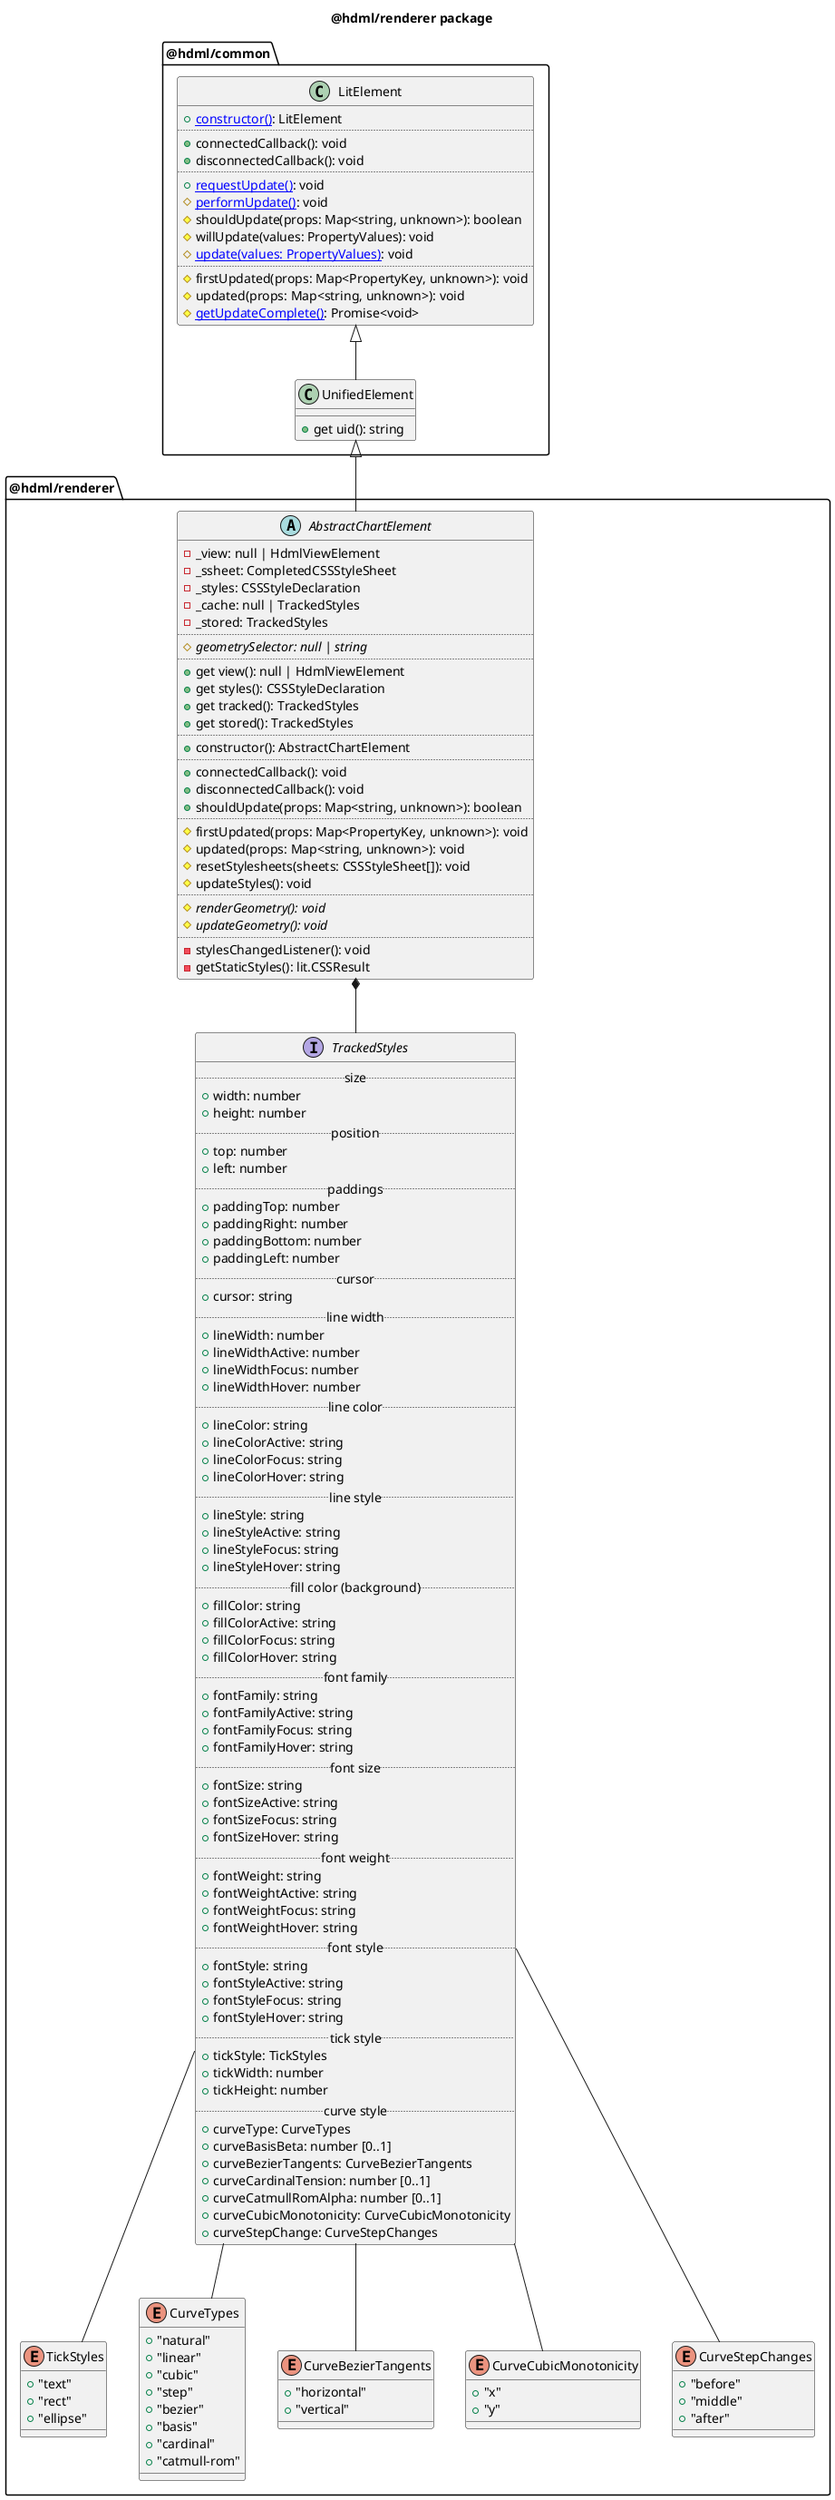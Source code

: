 @startuml package
  title @hdml/renderer package

  package "@hdml/common" as common {
    class LitElement [[https://lit.dev/docs/api/LitElement/]] {
      +[[./LitElement_constructor.svg constructor()]]: LitElement
      ..
      +connectedCallback(): void
      +disconnectedCallback(): void
      ..
      +[[./LitElement_requestUpdate.svg requestUpdate()]]: void
      #[[./LitElement_performUpdate.svg performUpdate()]]: void
      #shouldUpdate(props: Map<string, unknown>): boolean
      #willUpdate(values: PropertyValues): void
      #[[./LitElement_update.svg update(values: PropertyValues)]]: void
      ..
      #firstUpdated(props: Map<PropertyKey, unknown>): void
      #updated(props: Map<string, unknown>): void
      #[[./LitElement_getUpdateComplete.svg getUpdateComplete()]]: Promise<void>
    }

    class UnifiedElement extends LitElement {
      +get uid(): string
    }
  }

  package "@hdml/renderer" as renderer {
    enum TickStyles {
      +"text"
      +"rect"
      +"ellipse"
    }

    enum CurveTypes {
      +"natural"
      +"linear"
      +"cubic"
      +"step"
      +"bezier"
      +"basis"
      +"cardinal"
      +"catmull-rom"
    }

    enum CurveBezierTangents {
      +"horizontal"
      +"vertical"
    }

    enum CurveCubicMonotonicity {
      +"x"
      +"y"
    }

    enum CurveStepChanges {
      +"before"
      +"middle"
      +"after"
    }

    interface TrackedStyles {
      ..size..
      +width: number
      +height: number
      ..position..
      +top: number
      +left: number
      ..paddings..
      +paddingTop: number
      +paddingRight: number
      +paddingBottom: number
      +paddingLeft: number
      ..cursor..
      +cursor: string
      ..line width..
      +lineWidth: number
      +lineWidthActive: number
      +lineWidthFocus: number
      +lineWidthHover: number
      ..line color..
      +lineColor: string
      +lineColorActive: string
      +lineColorFocus: string
      +lineColorHover: string
      ..line style..
      +lineStyle: string
      +lineStyleActive: string
      +lineStyleFocus: string
      +lineStyleHover: string
      ..fill color (background)..
      +fillColor: string
      +fillColorActive: string
      +fillColorFocus: string
      +fillColorHover: string
      ..font family..
      +fontFamily: string
      +fontFamilyActive: string
      +fontFamilyFocus: string
      +fontFamilyHover: string
      ..font size..
      +fontSize: string
      +fontSizeActive: string
      +fontSizeFocus: string
      +fontSizeHover: string
      ..font weight..
      +fontWeight: string
      +fontWeightActive: string
      +fontWeightFocus: string
      +fontWeightHover: string
      ..font style..
      +fontStyle: string
      +fontStyleActive: string
      +fontStyleFocus: string
      +fontStyleHover: string
      ..tick style..
      +tickStyle: TickStyles
      +tickWidth: number
      +tickHeight: number
      ..curve style..
      +curveType: CurveTypes
      +curveBasisBeta: number [0..1]
      +curveBezierTangents: CurveBezierTangents
      +curveCardinalTension: number [0..1]
      +curveCatmullRomAlpha: number [0..1]
      +curveCubicMonotonicity: CurveCubicMonotonicity
      +curveStepChange: CurveStepChanges
    }
    TrackedStyles -- TickStyles
    TrackedStyles -- CurveTypes
    TrackedStyles -- CurveBezierTangents
    TrackedStyles -- CurveCubicMonotonicity
    TrackedStyles -- CurveStepChanges

    abstract class AbstractChartElement {
      -_view: null | HdmlViewElement
      -_ssheet: CompletedCSSStyleSheet
      -_styles: CSSStyleDeclaration
      -_cache: null | TrackedStyles
      -_stored: TrackedStyles
      ..
      #{abstract} geometrySelector: null | string
      ..
      +get view(): null | HdmlViewElement
      +get styles(): CSSStyleDeclaration
      +get tracked(): TrackedStyles
      +get stored(): TrackedStyles
      ..
      +constructor(): AbstractChartElement
      ..
      +connectedCallback(): void
      +disconnectedCallback(): void
      +shouldUpdate(props: Map<string, unknown>): boolean
      ..
      #firstUpdated(props: Map<PropertyKey, unknown>): void
      #updated(props: Map<string, unknown>): void
      #resetStylesheets(sheets: CSSStyleSheet[]): void
      #updateStyles(): void
      ..
      #{abstract} renderGeometry(): void
      #{abstract} updateGeometry(): void
      ..
      -stylesChangedListener(): void
      -getStaticStyles(): lit.CSSResult
    }
    UnifiedElement <|-- AbstractChartElement
    AbstractChartElement *-- TrackedStyles
  }
@enduml

@startuml LitElement_constructor
  title LitElement#constructor()

  start
    :[[./LitElement_requestUpdate.svg this.requestUpdate()]] ]
  end
@enduml

@startuml LitElement_requestUpdate
  title LitElement#requestUpdate()

  start
    :Adding request to the queue,\nasync dequeue.|
    :[[./LitElement_performUpdate.svg this.performUpdate()]] ]
  end
@enduml

@startuml LitElement_performUpdate
  title LitElement#performUpdate()

  start

    group Update
      if (this.shouldUpdate()) then (yes)
        :this.willUpdate()]
        :[[./LitElement_update.svg this.update()]] ]
      endif
    end group

    group PostUpdate
      if (!this.hasUpdated) then (yes)
        :this.firstUpdated()]
      endif
      :this.updated()]
      :[[./LitElement_getUpdateComplete.svg this.getUpdateComplete()]] ]
    end group

  end
@enduml

@startuml LitElement_update
  title LitElement#update()

  start
    :Reflects property values to attributes.]
    :this.render()]
  end
@enduml

@startuml LitElement_getUpdateComplete
  title LitElement#getUpdateComplete()

  start
    :resolve(this.updateComplete)]
  end
@enduml